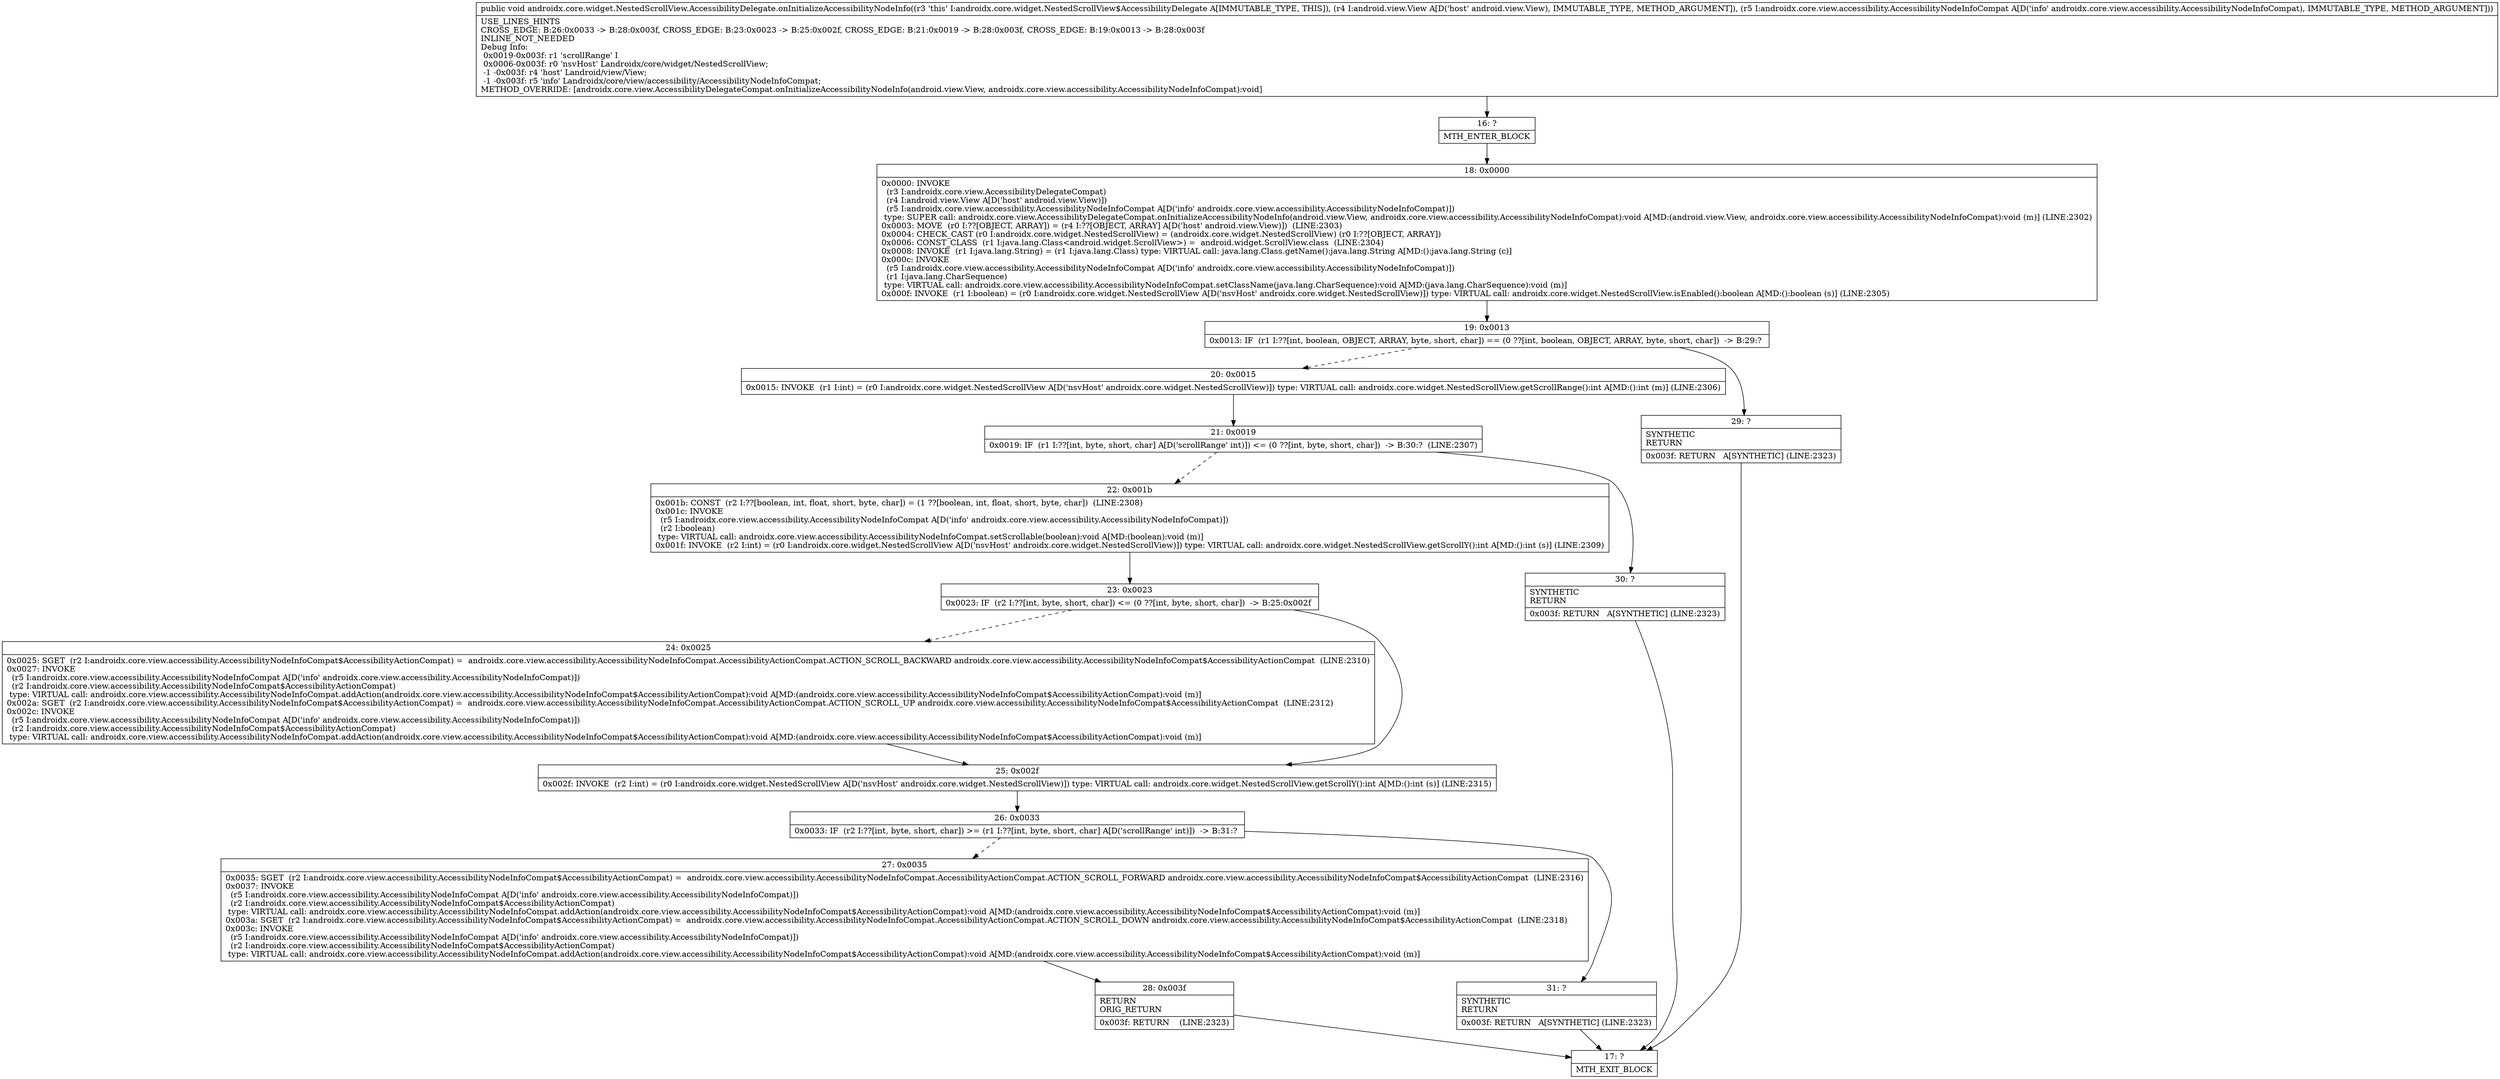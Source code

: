 digraph "CFG forandroidx.core.widget.NestedScrollView.AccessibilityDelegate.onInitializeAccessibilityNodeInfo(Landroid\/view\/View;Landroidx\/core\/view\/accessibility\/AccessibilityNodeInfoCompat;)V" {
Node_16 [shape=record,label="{16\:\ ?|MTH_ENTER_BLOCK\l}"];
Node_18 [shape=record,label="{18\:\ 0x0000|0x0000: INVOKE  \l  (r3 I:androidx.core.view.AccessibilityDelegateCompat)\l  (r4 I:android.view.View A[D('host' android.view.View)])\l  (r5 I:androidx.core.view.accessibility.AccessibilityNodeInfoCompat A[D('info' androidx.core.view.accessibility.AccessibilityNodeInfoCompat)])\l type: SUPER call: androidx.core.view.AccessibilityDelegateCompat.onInitializeAccessibilityNodeInfo(android.view.View, androidx.core.view.accessibility.AccessibilityNodeInfoCompat):void A[MD:(android.view.View, androidx.core.view.accessibility.AccessibilityNodeInfoCompat):void (m)] (LINE:2302)\l0x0003: MOVE  (r0 I:??[OBJECT, ARRAY]) = (r4 I:??[OBJECT, ARRAY] A[D('host' android.view.View)])  (LINE:2303)\l0x0004: CHECK_CAST (r0 I:androidx.core.widget.NestedScrollView) = (androidx.core.widget.NestedScrollView) (r0 I:??[OBJECT, ARRAY]) \l0x0006: CONST_CLASS  (r1 I:java.lang.Class\<android.widget.ScrollView\>) =  android.widget.ScrollView.class  (LINE:2304)\l0x0008: INVOKE  (r1 I:java.lang.String) = (r1 I:java.lang.Class) type: VIRTUAL call: java.lang.Class.getName():java.lang.String A[MD:():java.lang.String (c)]\l0x000c: INVOKE  \l  (r5 I:androidx.core.view.accessibility.AccessibilityNodeInfoCompat A[D('info' androidx.core.view.accessibility.AccessibilityNodeInfoCompat)])\l  (r1 I:java.lang.CharSequence)\l type: VIRTUAL call: androidx.core.view.accessibility.AccessibilityNodeInfoCompat.setClassName(java.lang.CharSequence):void A[MD:(java.lang.CharSequence):void (m)]\l0x000f: INVOKE  (r1 I:boolean) = (r0 I:androidx.core.widget.NestedScrollView A[D('nsvHost' androidx.core.widget.NestedScrollView)]) type: VIRTUAL call: androidx.core.widget.NestedScrollView.isEnabled():boolean A[MD:():boolean (s)] (LINE:2305)\l}"];
Node_19 [shape=record,label="{19\:\ 0x0013|0x0013: IF  (r1 I:??[int, boolean, OBJECT, ARRAY, byte, short, char]) == (0 ??[int, boolean, OBJECT, ARRAY, byte, short, char])  \-\> B:29:? \l}"];
Node_20 [shape=record,label="{20\:\ 0x0015|0x0015: INVOKE  (r1 I:int) = (r0 I:androidx.core.widget.NestedScrollView A[D('nsvHost' androidx.core.widget.NestedScrollView)]) type: VIRTUAL call: androidx.core.widget.NestedScrollView.getScrollRange():int A[MD:():int (m)] (LINE:2306)\l}"];
Node_21 [shape=record,label="{21\:\ 0x0019|0x0019: IF  (r1 I:??[int, byte, short, char] A[D('scrollRange' int)]) \<= (0 ??[int, byte, short, char])  \-\> B:30:?  (LINE:2307)\l}"];
Node_22 [shape=record,label="{22\:\ 0x001b|0x001b: CONST  (r2 I:??[boolean, int, float, short, byte, char]) = (1 ??[boolean, int, float, short, byte, char])  (LINE:2308)\l0x001c: INVOKE  \l  (r5 I:androidx.core.view.accessibility.AccessibilityNodeInfoCompat A[D('info' androidx.core.view.accessibility.AccessibilityNodeInfoCompat)])\l  (r2 I:boolean)\l type: VIRTUAL call: androidx.core.view.accessibility.AccessibilityNodeInfoCompat.setScrollable(boolean):void A[MD:(boolean):void (m)]\l0x001f: INVOKE  (r2 I:int) = (r0 I:androidx.core.widget.NestedScrollView A[D('nsvHost' androidx.core.widget.NestedScrollView)]) type: VIRTUAL call: androidx.core.widget.NestedScrollView.getScrollY():int A[MD:():int (s)] (LINE:2309)\l}"];
Node_23 [shape=record,label="{23\:\ 0x0023|0x0023: IF  (r2 I:??[int, byte, short, char]) \<= (0 ??[int, byte, short, char])  \-\> B:25:0x002f \l}"];
Node_24 [shape=record,label="{24\:\ 0x0025|0x0025: SGET  (r2 I:androidx.core.view.accessibility.AccessibilityNodeInfoCompat$AccessibilityActionCompat) =  androidx.core.view.accessibility.AccessibilityNodeInfoCompat.AccessibilityActionCompat.ACTION_SCROLL_BACKWARD androidx.core.view.accessibility.AccessibilityNodeInfoCompat$AccessibilityActionCompat  (LINE:2310)\l0x0027: INVOKE  \l  (r5 I:androidx.core.view.accessibility.AccessibilityNodeInfoCompat A[D('info' androidx.core.view.accessibility.AccessibilityNodeInfoCompat)])\l  (r2 I:androidx.core.view.accessibility.AccessibilityNodeInfoCompat$AccessibilityActionCompat)\l type: VIRTUAL call: androidx.core.view.accessibility.AccessibilityNodeInfoCompat.addAction(androidx.core.view.accessibility.AccessibilityNodeInfoCompat$AccessibilityActionCompat):void A[MD:(androidx.core.view.accessibility.AccessibilityNodeInfoCompat$AccessibilityActionCompat):void (m)]\l0x002a: SGET  (r2 I:androidx.core.view.accessibility.AccessibilityNodeInfoCompat$AccessibilityActionCompat) =  androidx.core.view.accessibility.AccessibilityNodeInfoCompat.AccessibilityActionCompat.ACTION_SCROLL_UP androidx.core.view.accessibility.AccessibilityNodeInfoCompat$AccessibilityActionCompat  (LINE:2312)\l0x002c: INVOKE  \l  (r5 I:androidx.core.view.accessibility.AccessibilityNodeInfoCompat A[D('info' androidx.core.view.accessibility.AccessibilityNodeInfoCompat)])\l  (r2 I:androidx.core.view.accessibility.AccessibilityNodeInfoCompat$AccessibilityActionCompat)\l type: VIRTUAL call: androidx.core.view.accessibility.AccessibilityNodeInfoCompat.addAction(androidx.core.view.accessibility.AccessibilityNodeInfoCompat$AccessibilityActionCompat):void A[MD:(androidx.core.view.accessibility.AccessibilityNodeInfoCompat$AccessibilityActionCompat):void (m)]\l}"];
Node_25 [shape=record,label="{25\:\ 0x002f|0x002f: INVOKE  (r2 I:int) = (r0 I:androidx.core.widget.NestedScrollView A[D('nsvHost' androidx.core.widget.NestedScrollView)]) type: VIRTUAL call: androidx.core.widget.NestedScrollView.getScrollY():int A[MD:():int (s)] (LINE:2315)\l}"];
Node_26 [shape=record,label="{26\:\ 0x0033|0x0033: IF  (r2 I:??[int, byte, short, char]) \>= (r1 I:??[int, byte, short, char] A[D('scrollRange' int)])  \-\> B:31:? \l}"];
Node_27 [shape=record,label="{27\:\ 0x0035|0x0035: SGET  (r2 I:androidx.core.view.accessibility.AccessibilityNodeInfoCompat$AccessibilityActionCompat) =  androidx.core.view.accessibility.AccessibilityNodeInfoCompat.AccessibilityActionCompat.ACTION_SCROLL_FORWARD androidx.core.view.accessibility.AccessibilityNodeInfoCompat$AccessibilityActionCompat  (LINE:2316)\l0x0037: INVOKE  \l  (r5 I:androidx.core.view.accessibility.AccessibilityNodeInfoCompat A[D('info' androidx.core.view.accessibility.AccessibilityNodeInfoCompat)])\l  (r2 I:androidx.core.view.accessibility.AccessibilityNodeInfoCompat$AccessibilityActionCompat)\l type: VIRTUAL call: androidx.core.view.accessibility.AccessibilityNodeInfoCompat.addAction(androidx.core.view.accessibility.AccessibilityNodeInfoCompat$AccessibilityActionCompat):void A[MD:(androidx.core.view.accessibility.AccessibilityNodeInfoCompat$AccessibilityActionCompat):void (m)]\l0x003a: SGET  (r2 I:androidx.core.view.accessibility.AccessibilityNodeInfoCompat$AccessibilityActionCompat) =  androidx.core.view.accessibility.AccessibilityNodeInfoCompat.AccessibilityActionCompat.ACTION_SCROLL_DOWN androidx.core.view.accessibility.AccessibilityNodeInfoCompat$AccessibilityActionCompat  (LINE:2318)\l0x003c: INVOKE  \l  (r5 I:androidx.core.view.accessibility.AccessibilityNodeInfoCompat A[D('info' androidx.core.view.accessibility.AccessibilityNodeInfoCompat)])\l  (r2 I:androidx.core.view.accessibility.AccessibilityNodeInfoCompat$AccessibilityActionCompat)\l type: VIRTUAL call: androidx.core.view.accessibility.AccessibilityNodeInfoCompat.addAction(androidx.core.view.accessibility.AccessibilityNodeInfoCompat$AccessibilityActionCompat):void A[MD:(androidx.core.view.accessibility.AccessibilityNodeInfoCompat$AccessibilityActionCompat):void (m)]\l}"];
Node_28 [shape=record,label="{28\:\ 0x003f|RETURN\lORIG_RETURN\l|0x003f: RETURN    (LINE:2323)\l}"];
Node_17 [shape=record,label="{17\:\ ?|MTH_EXIT_BLOCK\l}"];
Node_31 [shape=record,label="{31\:\ ?|SYNTHETIC\lRETURN\l|0x003f: RETURN   A[SYNTHETIC] (LINE:2323)\l}"];
Node_30 [shape=record,label="{30\:\ ?|SYNTHETIC\lRETURN\l|0x003f: RETURN   A[SYNTHETIC] (LINE:2323)\l}"];
Node_29 [shape=record,label="{29\:\ ?|SYNTHETIC\lRETURN\l|0x003f: RETURN   A[SYNTHETIC] (LINE:2323)\l}"];
MethodNode[shape=record,label="{public void androidx.core.widget.NestedScrollView.AccessibilityDelegate.onInitializeAccessibilityNodeInfo((r3 'this' I:androidx.core.widget.NestedScrollView$AccessibilityDelegate A[IMMUTABLE_TYPE, THIS]), (r4 I:android.view.View A[D('host' android.view.View), IMMUTABLE_TYPE, METHOD_ARGUMENT]), (r5 I:androidx.core.view.accessibility.AccessibilityNodeInfoCompat A[D('info' androidx.core.view.accessibility.AccessibilityNodeInfoCompat), IMMUTABLE_TYPE, METHOD_ARGUMENT]))  | USE_LINES_HINTS\lCROSS_EDGE: B:26:0x0033 \-\> B:28:0x003f, CROSS_EDGE: B:23:0x0023 \-\> B:25:0x002f, CROSS_EDGE: B:21:0x0019 \-\> B:28:0x003f, CROSS_EDGE: B:19:0x0013 \-\> B:28:0x003f\lINLINE_NOT_NEEDED\lDebug Info:\l  0x0019\-0x003f: r1 'scrollRange' I\l  0x0006\-0x003f: r0 'nsvHost' Landroidx\/core\/widget\/NestedScrollView;\l  \-1 \-0x003f: r4 'host' Landroid\/view\/View;\l  \-1 \-0x003f: r5 'info' Landroidx\/core\/view\/accessibility\/AccessibilityNodeInfoCompat;\lMETHOD_OVERRIDE: [androidx.core.view.AccessibilityDelegateCompat.onInitializeAccessibilityNodeInfo(android.view.View, androidx.core.view.accessibility.AccessibilityNodeInfoCompat):void]\l}"];
MethodNode -> Node_16;Node_16 -> Node_18;
Node_18 -> Node_19;
Node_19 -> Node_20[style=dashed];
Node_19 -> Node_29;
Node_20 -> Node_21;
Node_21 -> Node_22[style=dashed];
Node_21 -> Node_30;
Node_22 -> Node_23;
Node_23 -> Node_24[style=dashed];
Node_23 -> Node_25;
Node_24 -> Node_25;
Node_25 -> Node_26;
Node_26 -> Node_27[style=dashed];
Node_26 -> Node_31;
Node_27 -> Node_28;
Node_28 -> Node_17;
Node_31 -> Node_17;
Node_30 -> Node_17;
Node_29 -> Node_17;
}

